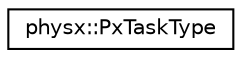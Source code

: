 digraph "Graphical Class Hierarchy"
{
  edge [fontname="Helvetica",fontsize="10",labelfontname="Helvetica",labelfontsize="10"];
  node [fontname="Helvetica",fontsize="10",shape=record];
  rankdir="LR";
  Node0 [label="physx::PxTaskType",height=0.2,width=0.4,color="black", fillcolor="white", style="filled",URL="$structphysx_1_1PxTaskType.html",tooltip="Identifies the type of each heavyweight PxTask object. "];
}
